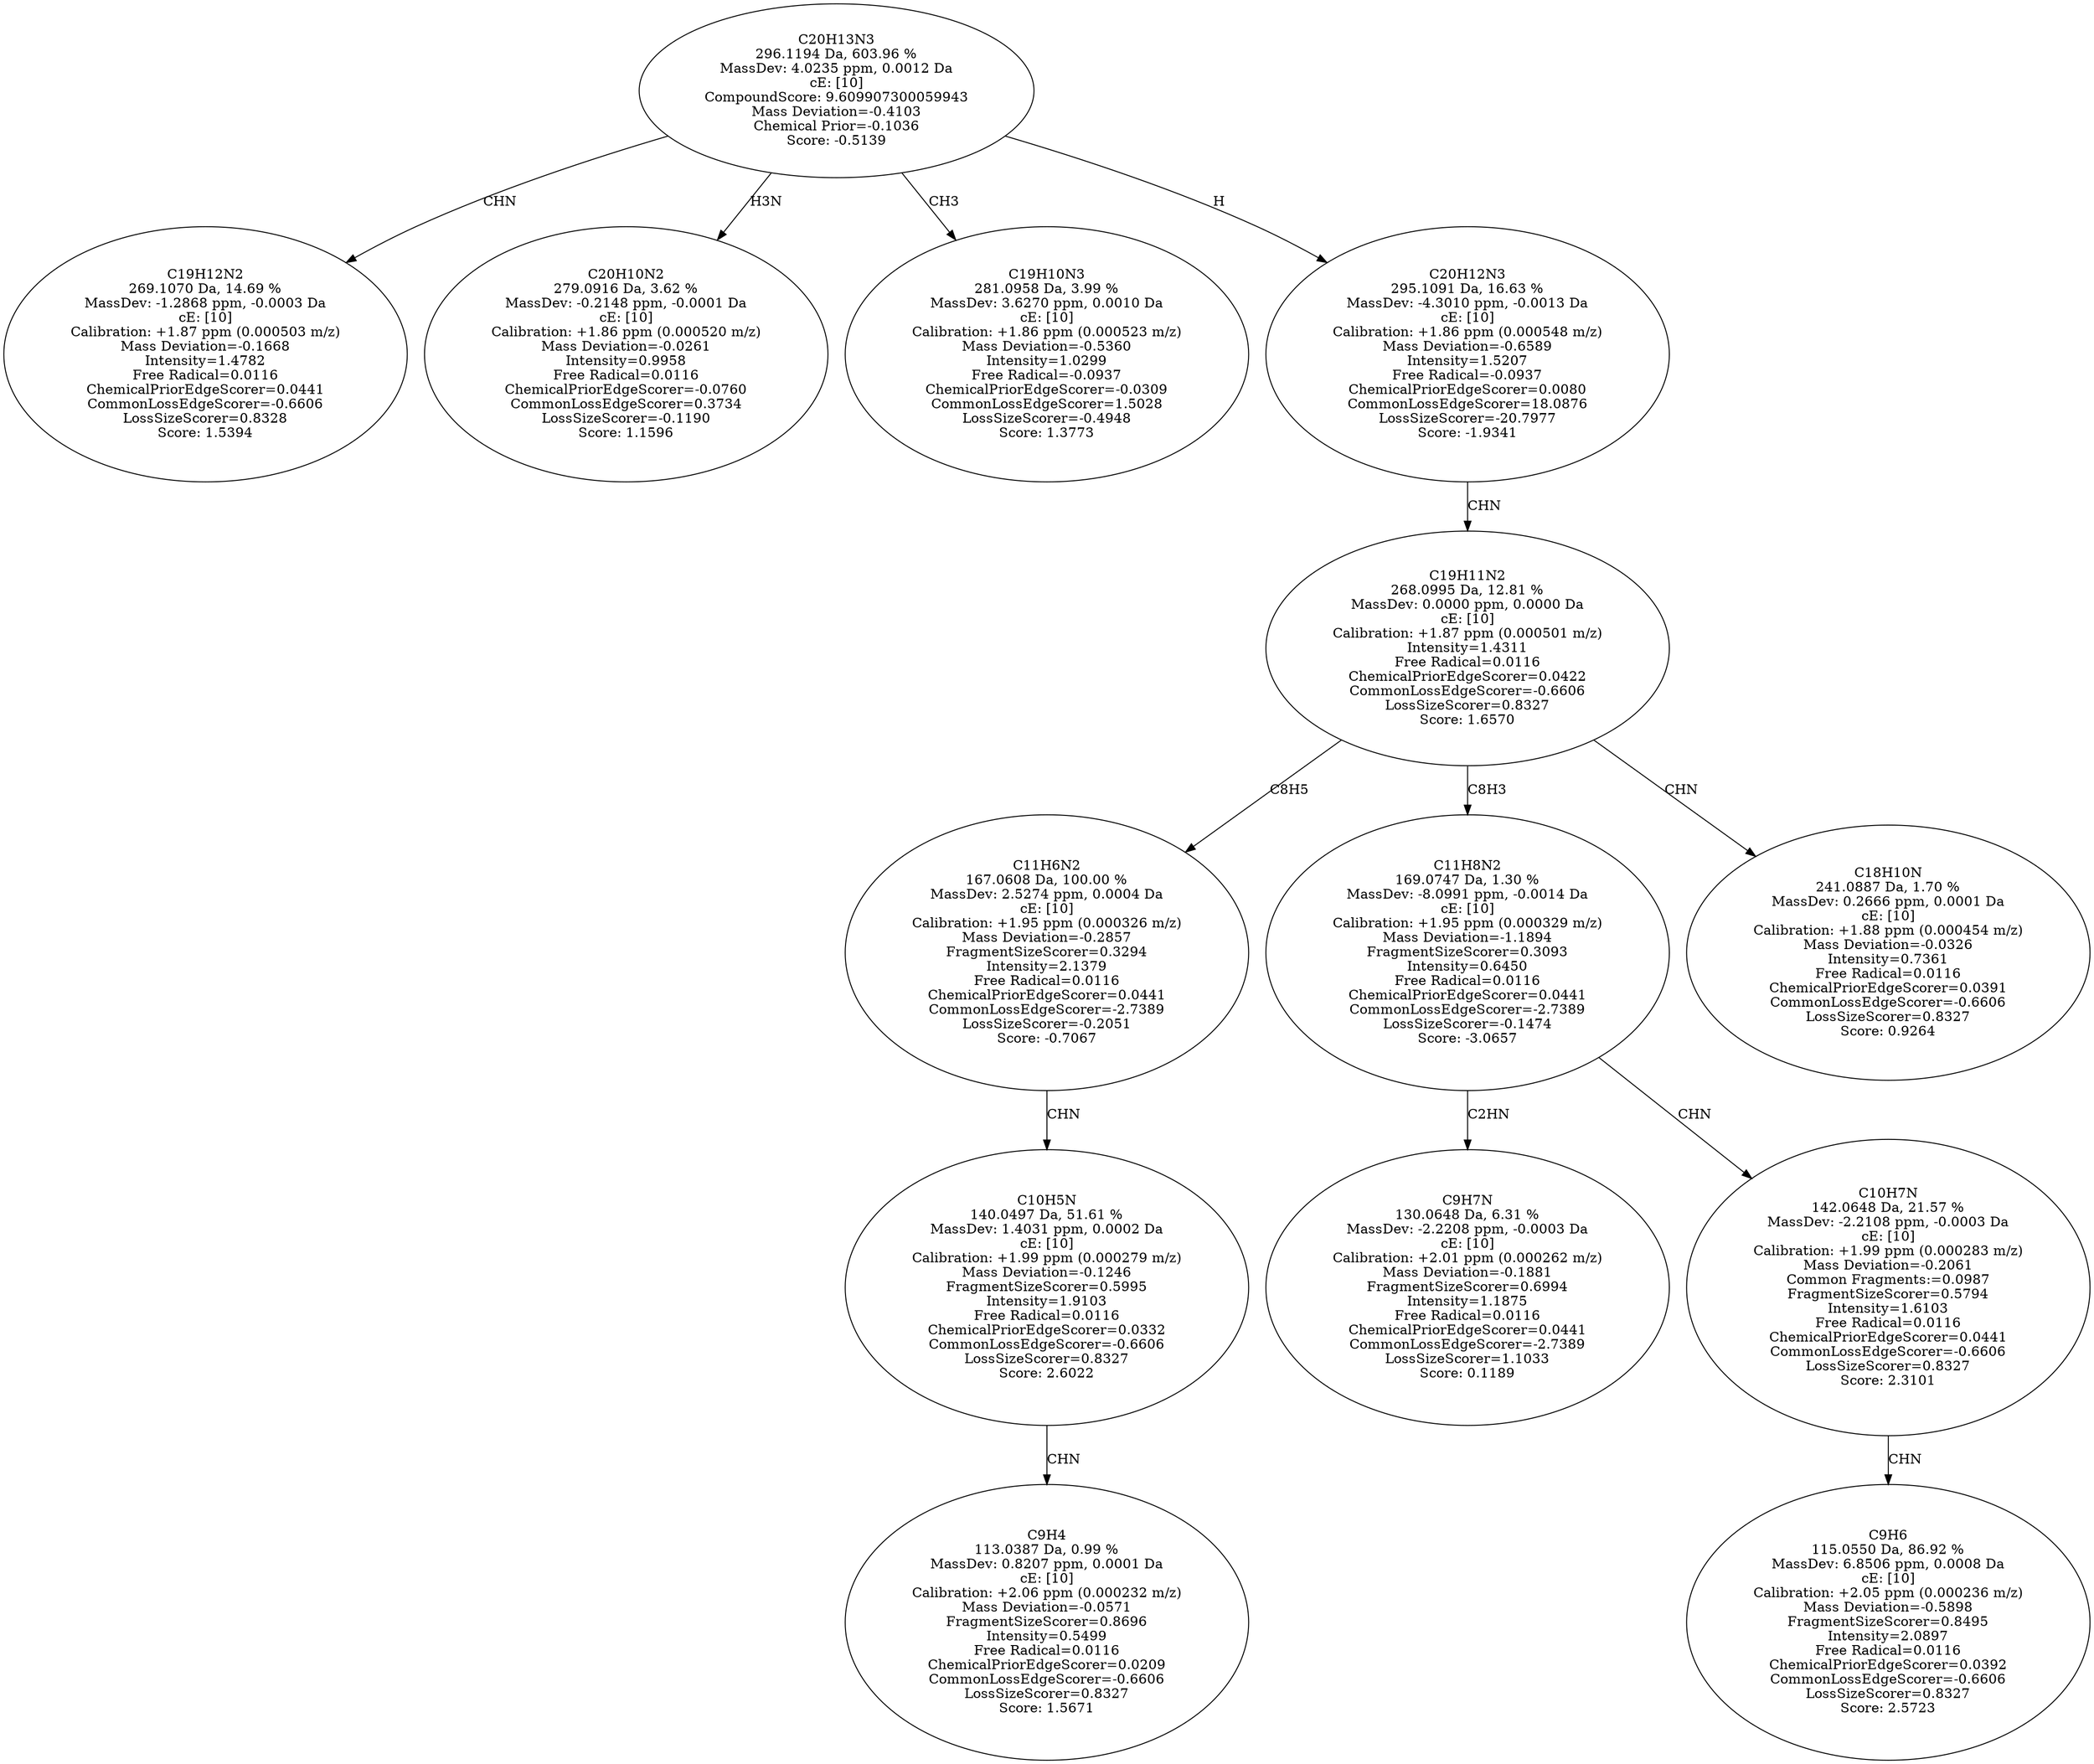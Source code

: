 strict digraph {
v1 [label="C19H12N2\n269.1070 Da, 14.69 %\nMassDev: -1.2868 ppm, -0.0003 Da\ncE: [10]\nCalibration: +1.87 ppm (0.000503 m/z)\nMass Deviation=-0.1668\nIntensity=1.4782\nFree Radical=0.0116\nChemicalPriorEdgeScorer=0.0441\nCommonLossEdgeScorer=-0.6606\nLossSizeScorer=0.8328\nScore: 1.5394"];
v2 [label="C20H10N2\n279.0916 Da, 3.62 %\nMassDev: -0.2148 ppm, -0.0001 Da\ncE: [10]\nCalibration: +1.86 ppm (0.000520 m/z)\nMass Deviation=-0.0261\nIntensity=0.9958\nFree Radical=0.0116\nChemicalPriorEdgeScorer=-0.0760\nCommonLossEdgeScorer=0.3734\nLossSizeScorer=-0.1190\nScore: 1.1596"];
v3 [label="C19H10N3\n281.0958 Da, 3.99 %\nMassDev: 3.6270 ppm, 0.0010 Da\ncE: [10]\nCalibration: +1.86 ppm (0.000523 m/z)\nMass Deviation=-0.5360\nIntensity=1.0299\nFree Radical=-0.0937\nChemicalPriorEdgeScorer=-0.0309\nCommonLossEdgeScorer=1.5028\nLossSizeScorer=-0.4948\nScore: 1.3773"];
v4 [label="C9H4\n113.0387 Da, 0.99 %\nMassDev: 0.8207 ppm, 0.0001 Da\ncE: [10]\nCalibration: +2.06 ppm (0.000232 m/z)\nMass Deviation=-0.0571\nFragmentSizeScorer=0.8696\nIntensity=0.5499\nFree Radical=0.0116\nChemicalPriorEdgeScorer=0.0209\nCommonLossEdgeScorer=-0.6606\nLossSizeScorer=0.8327\nScore: 1.5671"];
v5 [label="C10H5N\n140.0497 Da, 51.61 %\nMassDev: 1.4031 ppm, 0.0002 Da\ncE: [10]\nCalibration: +1.99 ppm (0.000279 m/z)\nMass Deviation=-0.1246\nFragmentSizeScorer=0.5995\nIntensity=1.9103\nFree Radical=0.0116\nChemicalPriorEdgeScorer=0.0332\nCommonLossEdgeScorer=-0.6606\nLossSizeScorer=0.8327\nScore: 2.6022"];
v6 [label="C11H6N2\n167.0608 Da, 100.00 %\nMassDev: 2.5274 ppm, 0.0004 Da\ncE: [10]\nCalibration: +1.95 ppm (0.000326 m/z)\nMass Deviation=-0.2857\nFragmentSizeScorer=0.3294\nIntensity=2.1379\nFree Radical=0.0116\nChemicalPriorEdgeScorer=0.0441\nCommonLossEdgeScorer=-2.7389\nLossSizeScorer=-0.2051\nScore: -0.7067"];
v7 [label="C9H7N\n130.0648 Da, 6.31 %\nMassDev: -2.2208 ppm, -0.0003 Da\ncE: [10]\nCalibration: +2.01 ppm (0.000262 m/z)\nMass Deviation=-0.1881\nFragmentSizeScorer=0.6994\nIntensity=1.1875\nFree Radical=0.0116\nChemicalPriorEdgeScorer=0.0441\nCommonLossEdgeScorer=-2.7389\nLossSizeScorer=1.1033\nScore: 0.1189"];
v8 [label="C9H6\n115.0550 Da, 86.92 %\nMassDev: 6.8506 ppm, 0.0008 Da\ncE: [10]\nCalibration: +2.05 ppm (0.000236 m/z)\nMass Deviation=-0.5898\nFragmentSizeScorer=0.8495\nIntensity=2.0897\nFree Radical=0.0116\nChemicalPriorEdgeScorer=0.0392\nCommonLossEdgeScorer=-0.6606\nLossSizeScorer=0.8327\nScore: 2.5723"];
v9 [label="C10H7N\n142.0648 Da, 21.57 %\nMassDev: -2.2108 ppm, -0.0003 Da\ncE: [10]\nCalibration: +1.99 ppm (0.000283 m/z)\nMass Deviation=-0.2061\nCommon Fragments:=0.0987\nFragmentSizeScorer=0.5794\nIntensity=1.6103\nFree Radical=0.0116\nChemicalPriorEdgeScorer=0.0441\nCommonLossEdgeScorer=-0.6606\nLossSizeScorer=0.8327\nScore: 2.3101"];
v10 [label="C11H8N2\n169.0747 Da, 1.30 %\nMassDev: -8.0991 ppm, -0.0014 Da\ncE: [10]\nCalibration: +1.95 ppm (0.000329 m/z)\nMass Deviation=-1.1894\nFragmentSizeScorer=0.3093\nIntensity=0.6450\nFree Radical=0.0116\nChemicalPriorEdgeScorer=0.0441\nCommonLossEdgeScorer=-2.7389\nLossSizeScorer=-0.1474\nScore: -3.0657"];
v11 [label="C18H10N\n241.0887 Da, 1.70 %\nMassDev: 0.2666 ppm, 0.0001 Da\ncE: [10]\nCalibration: +1.88 ppm (0.000454 m/z)\nMass Deviation=-0.0326\nIntensity=0.7361\nFree Radical=0.0116\nChemicalPriorEdgeScorer=0.0391\nCommonLossEdgeScorer=-0.6606\nLossSizeScorer=0.8327\nScore: 0.9264"];
v12 [label="C19H11N2\n268.0995 Da, 12.81 %\nMassDev: 0.0000 ppm, 0.0000 Da\ncE: [10]\nCalibration: +1.87 ppm (0.000501 m/z)\nIntensity=1.4311\nFree Radical=0.0116\nChemicalPriorEdgeScorer=0.0422\nCommonLossEdgeScorer=-0.6606\nLossSizeScorer=0.8327\nScore: 1.6570"];
v13 [label="C20H12N3\n295.1091 Da, 16.63 %\nMassDev: -4.3010 ppm, -0.0013 Da\ncE: [10]\nCalibration: +1.86 ppm (0.000548 m/z)\nMass Deviation=-0.6589\nIntensity=1.5207\nFree Radical=-0.0937\nChemicalPriorEdgeScorer=0.0080\nCommonLossEdgeScorer=18.0876\nLossSizeScorer=-20.7977\nScore: -1.9341"];
v14 [label="C20H13N3\n296.1194 Da, 603.96 %\nMassDev: 4.0235 ppm, 0.0012 Da\ncE: [10]\nCompoundScore: 9.609907300059943\nMass Deviation=-0.4103\nChemical Prior=-0.1036\nScore: -0.5139"];
v14 -> v1 [label="CHN"];
v14 -> v2 [label="H3N"];
v14 -> v3 [label="CH3"];
v5 -> v4 [label="CHN"];
v6 -> v5 [label="CHN"];
v12 -> v6 [label="C8H5"];
v10 -> v7 [label="C2HN"];
v9 -> v8 [label="CHN"];
v10 -> v9 [label="CHN"];
v12 -> v10 [label="C8H3"];
v12 -> v11 [label="CHN"];
v13 -> v12 [label="CHN"];
v14 -> v13 [label="H"];
}